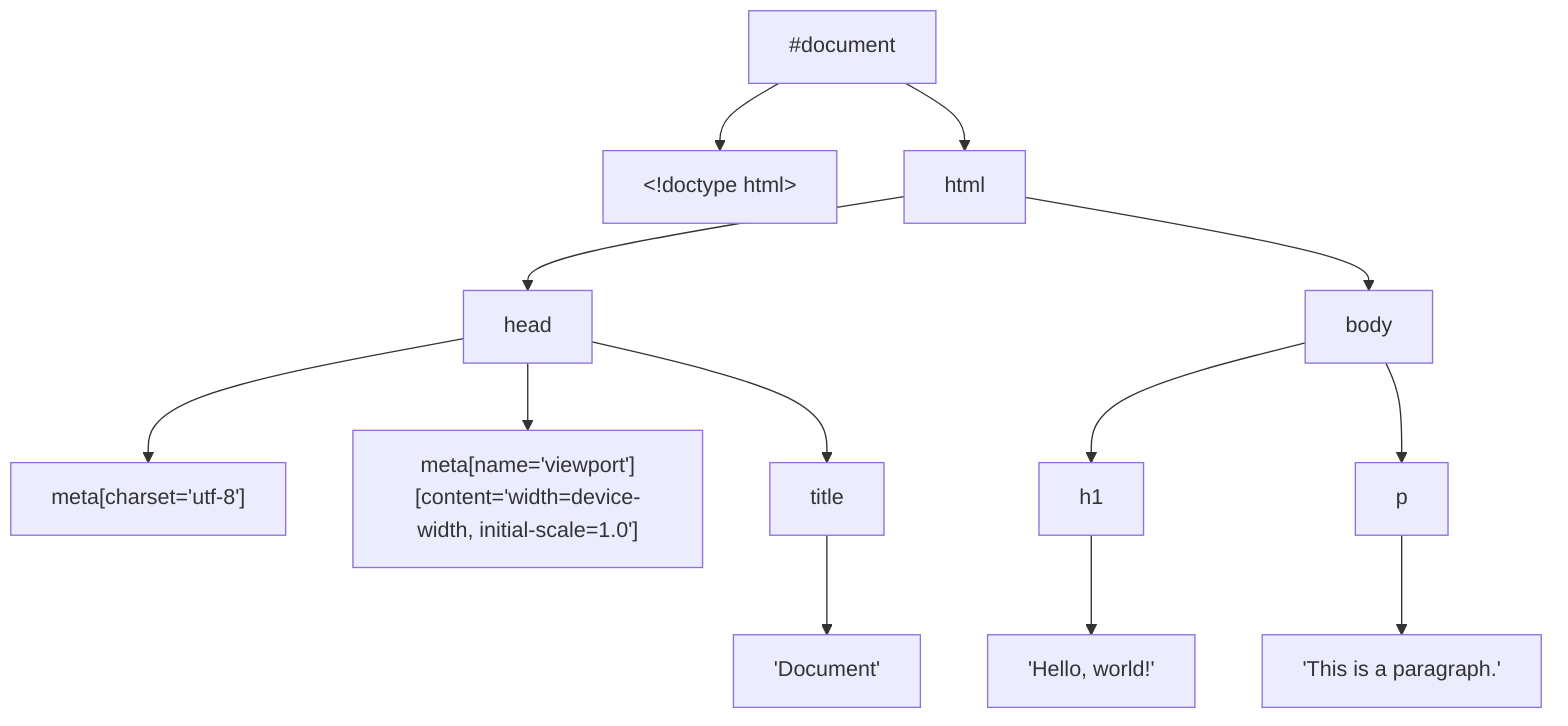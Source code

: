 graph TB
  A["#document"]
  A --> B@{ label: "&lt;!doctype html&gt;" }
  A --> C["html"]
  C --> D["head"]
  D --> E["meta[charset='utf-8']"]
  D --> F["meta[name='viewport'][content='width=device-width, initial-scale=1.0']"]
  D --> G["title"]
  C --> H["body"]
  H --> I["h1"]
  H --> J["p"]
  G --> K["'Document'"]
  I --> L["'Hello, world!'"]
  J --> M["'This is a paragraph.'"]
